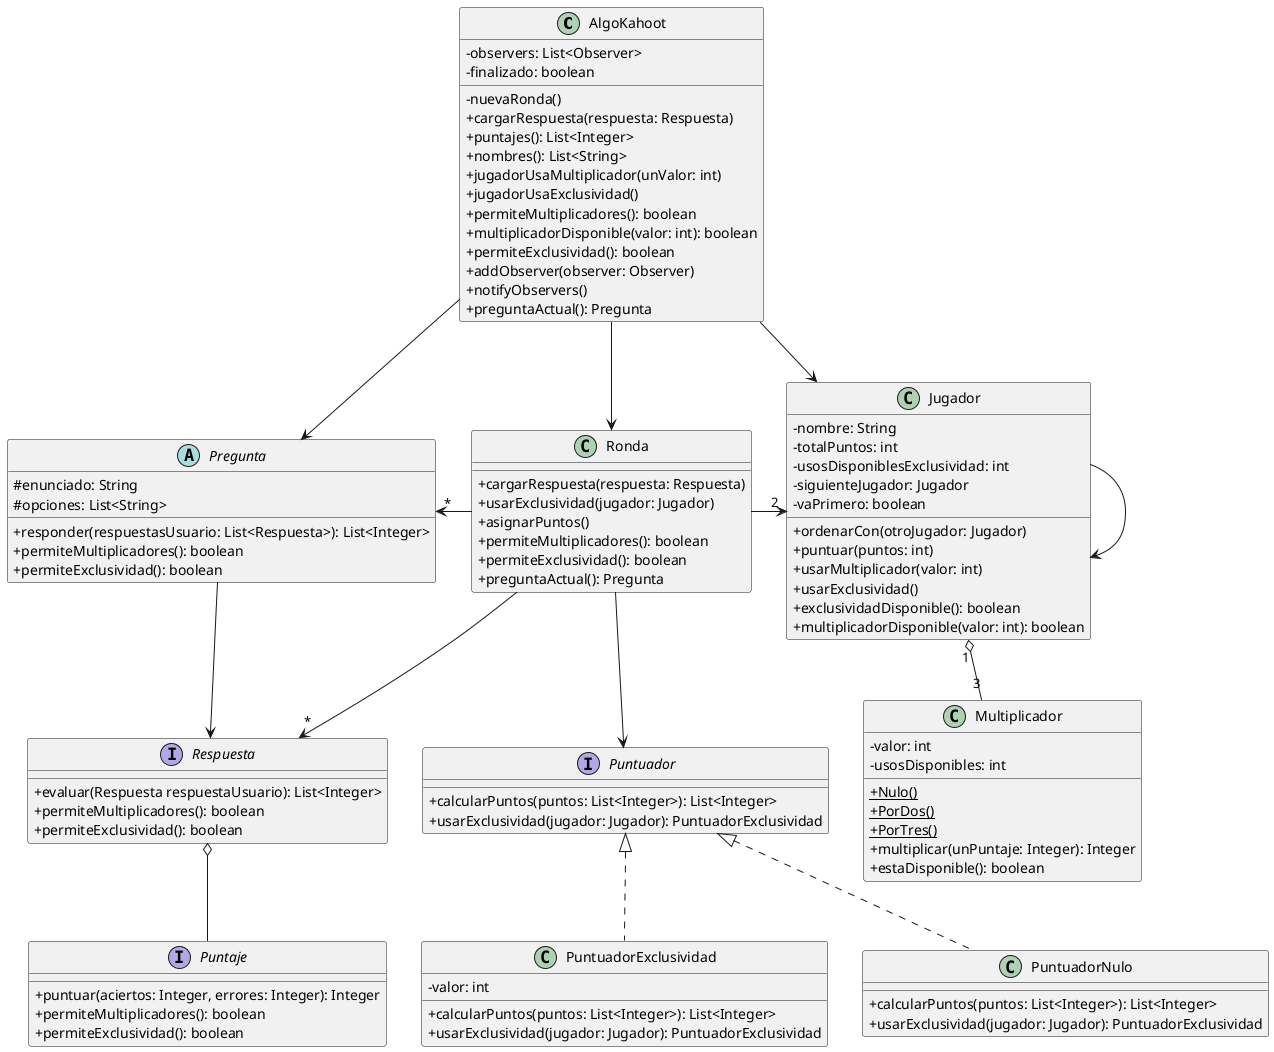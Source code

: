 @startuml
skinparam classAttributeIconSize 0

class AlgoKahoot {
    - observers: List<Observer>
    - finalizado: boolean
    - nuevaRonda()
    + cargarRespuesta(respuesta: Respuesta)
    + puntajes(): List<Integer>
    + nombres(): List<String>
    + jugadorUsaMultiplicador(unValor: int)
    + jugadorUsaExclusividad()
    + permiteMultiplicadores(): boolean
    + multiplicadorDisponible(valor: int): boolean
    + permiteExclusividad(): boolean
    + addObserver(observer: Observer)
    + notifyObservers()
    + preguntaActual(): Pregunta
}

abstract class Pregunta {
    # enunciado: String
    # opciones: List<String>
    + responder(respuestasUsuario: List<Respuesta>): List<Integer>
    + permiteMultiplicadores(): boolean
    + permiteExclusividad(): boolean
}

interface Puntaje {
    + puntuar(aciertos: Integer, errores: Integer): Integer
    + permiteMultiplicadores(): boolean
    + permiteExclusividad(): boolean
}

class Jugador {
    - nombre: String
    - totalPuntos: int
    - usosDisponiblesExclusividad: int
    - siguienteJugador: Jugador
    - vaPrimero: boolean
    + ordenarCon(otroJugador: Jugador)
    + puntuar(puntos: int)
    + usarMultiplicador(valor: int)
    + usarExclusividad()
    + exclusividadDisponible(): boolean
    + multiplicadorDisponible(valor: int): boolean
}

class Ronda {
    + cargarRespuesta(respuesta: Respuesta)
    + usarExclusividad(jugador: Jugador)
    + asignarPuntos()
    + permiteMultiplicadores(): boolean
    + permiteExclusividad(): boolean
    + preguntaActual(): Pregunta
}

class Multiplicador {
    - valor: int
    - usosDisponibles: int
    + {static} Nulo()
    + {static} PorDos()
    + {static} PorTres()
    + multiplicar(unPuntaje: Integer): Integer
    + estaDisponible(): boolean
}

interface Puntuador {
    + calcularPuntos(puntos: List<Integer>): List<Integer>
    + usarExclusividad(jugador: Jugador): PuntuadorExclusividad
}

class PuntuadorExclusividad {
    - valor: int
    + calcularPuntos(puntos: List<Integer>): List<Integer>
    + usarExclusividad(jugador: Jugador): PuntuadorExclusividad
}

class PuntuadorNulo {
    + calcularPuntos(puntos: List<Integer>): List<Integer>
    + usarExclusividad(jugador: Jugador): PuntuadorExclusividad
}

interface Respuesta {
    + evaluar(Respuesta respuestaUsuario): List<Integer>
    + permiteMultiplicadores(): boolean
    + permiteExclusividad(): boolean
}


'Ordenamiento De Cuadrados

'Herencia --|> cumple la relación 'es un'

'Asociacion --> un objeto guarda a otro
Pregunta --> Respuesta
Ronda -left-> "*" Pregunta
Ronda -down-> Puntuador
Ronda --> "*" Respuesta
Ronda -right-> "2" Jugador
AlgoKahoot --> Pregunta
AlgoKahoot -down-> Ronda
AlgoKahoot -down-> Jugador
Jugador --> Jugador

'Agregacion --o un objeto esta compuesto por otro pero no lo necesita para vivir
Jugador "1" o-- "3" Multiplicador
Respuesta o-- Puntaje

'Composicion --* un objeto es dueño de otro

'Dependencia ..> un objeto utiliza a otro porque lo recibe/devuelve
'Respuesta <.right. AlgoKahoot

'Interfaces ..|> colección de declaraciones de métodos sin implemetnar
PuntuadorExclusividad .up.|> Puntuador
PuntuadorNulo .up.|> Puntuador


@enduml
